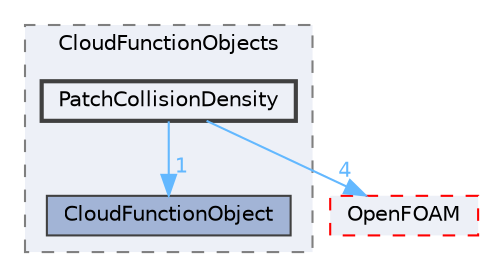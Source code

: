 digraph "src/lagrangian/intermediate/submodels/CloudFunctionObjects/PatchCollisionDensity"
{
 // LATEX_PDF_SIZE
  bgcolor="transparent";
  edge [fontname=Helvetica,fontsize=10,labelfontname=Helvetica,labelfontsize=10];
  node [fontname=Helvetica,fontsize=10,shape=box,height=0.2,width=0.4];
  compound=true
  subgraph clusterdir_b990bfea59f6b4138198115565512a85 {
    graph [ bgcolor="#edf0f7", pencolor="grey50", label="CloudFunctionObjects", fontname=Helvetica,fontsize=10 style="filled,dashed", URL="dir_b990bfea59f6b4138198115565512a85.html",tooltip=""]
  dir_f8a4f73d20ac121aed2c762b2d032d93 [label="CloudFunctionObject", fillcolor="#a2b4d6", color="grey25", style="filled", URL="dir_f8a4f73d20ac121aed2c762b2d032d93.html",tooltip=""];
  dir_8c0bba34fd219c9f7872a9c91cfff8a0 [label="PatchCollisionDensity", fillcolor="#edf0f7", color="grey25", style="filled,bold", URL="dir_8c0bba34fd219c9f7872a9c91cfff8a0.html",tooltip=""];
  }
  dir_c5473ff19b20e6ec4dfe5c310b3778a8 [label="OpenFOAM", fillcolor="#edf0f7", color="red", style="filled,dashed", URL="dir_c5473ff19b20e6ec4dfe5c310b3778a8.html",tooltip=""];
  dir_8c0bba34fd219c9f7872a9c91cfff8a0->dir_c5473ff19b20e6ec4dfe5c310b3778a8 [headlabel="4", labeldistance=1.5 headhref="dir_002820_002695.html" href="dir_002820_002695.html" color="steelblue1" fontcolor="steelblue1"];
  dir_8c0bba34fd219c9f7872a9c91cfff8a0->dir_f8a4f73d20ac121aed2c762b2d032d93 [headlabel="1", labeldistance=1.5 headhref="dir_002820_000503.html" href="dir_002820_000503.html" color="steelblue1" fontcolor="steelblue1"];
}
